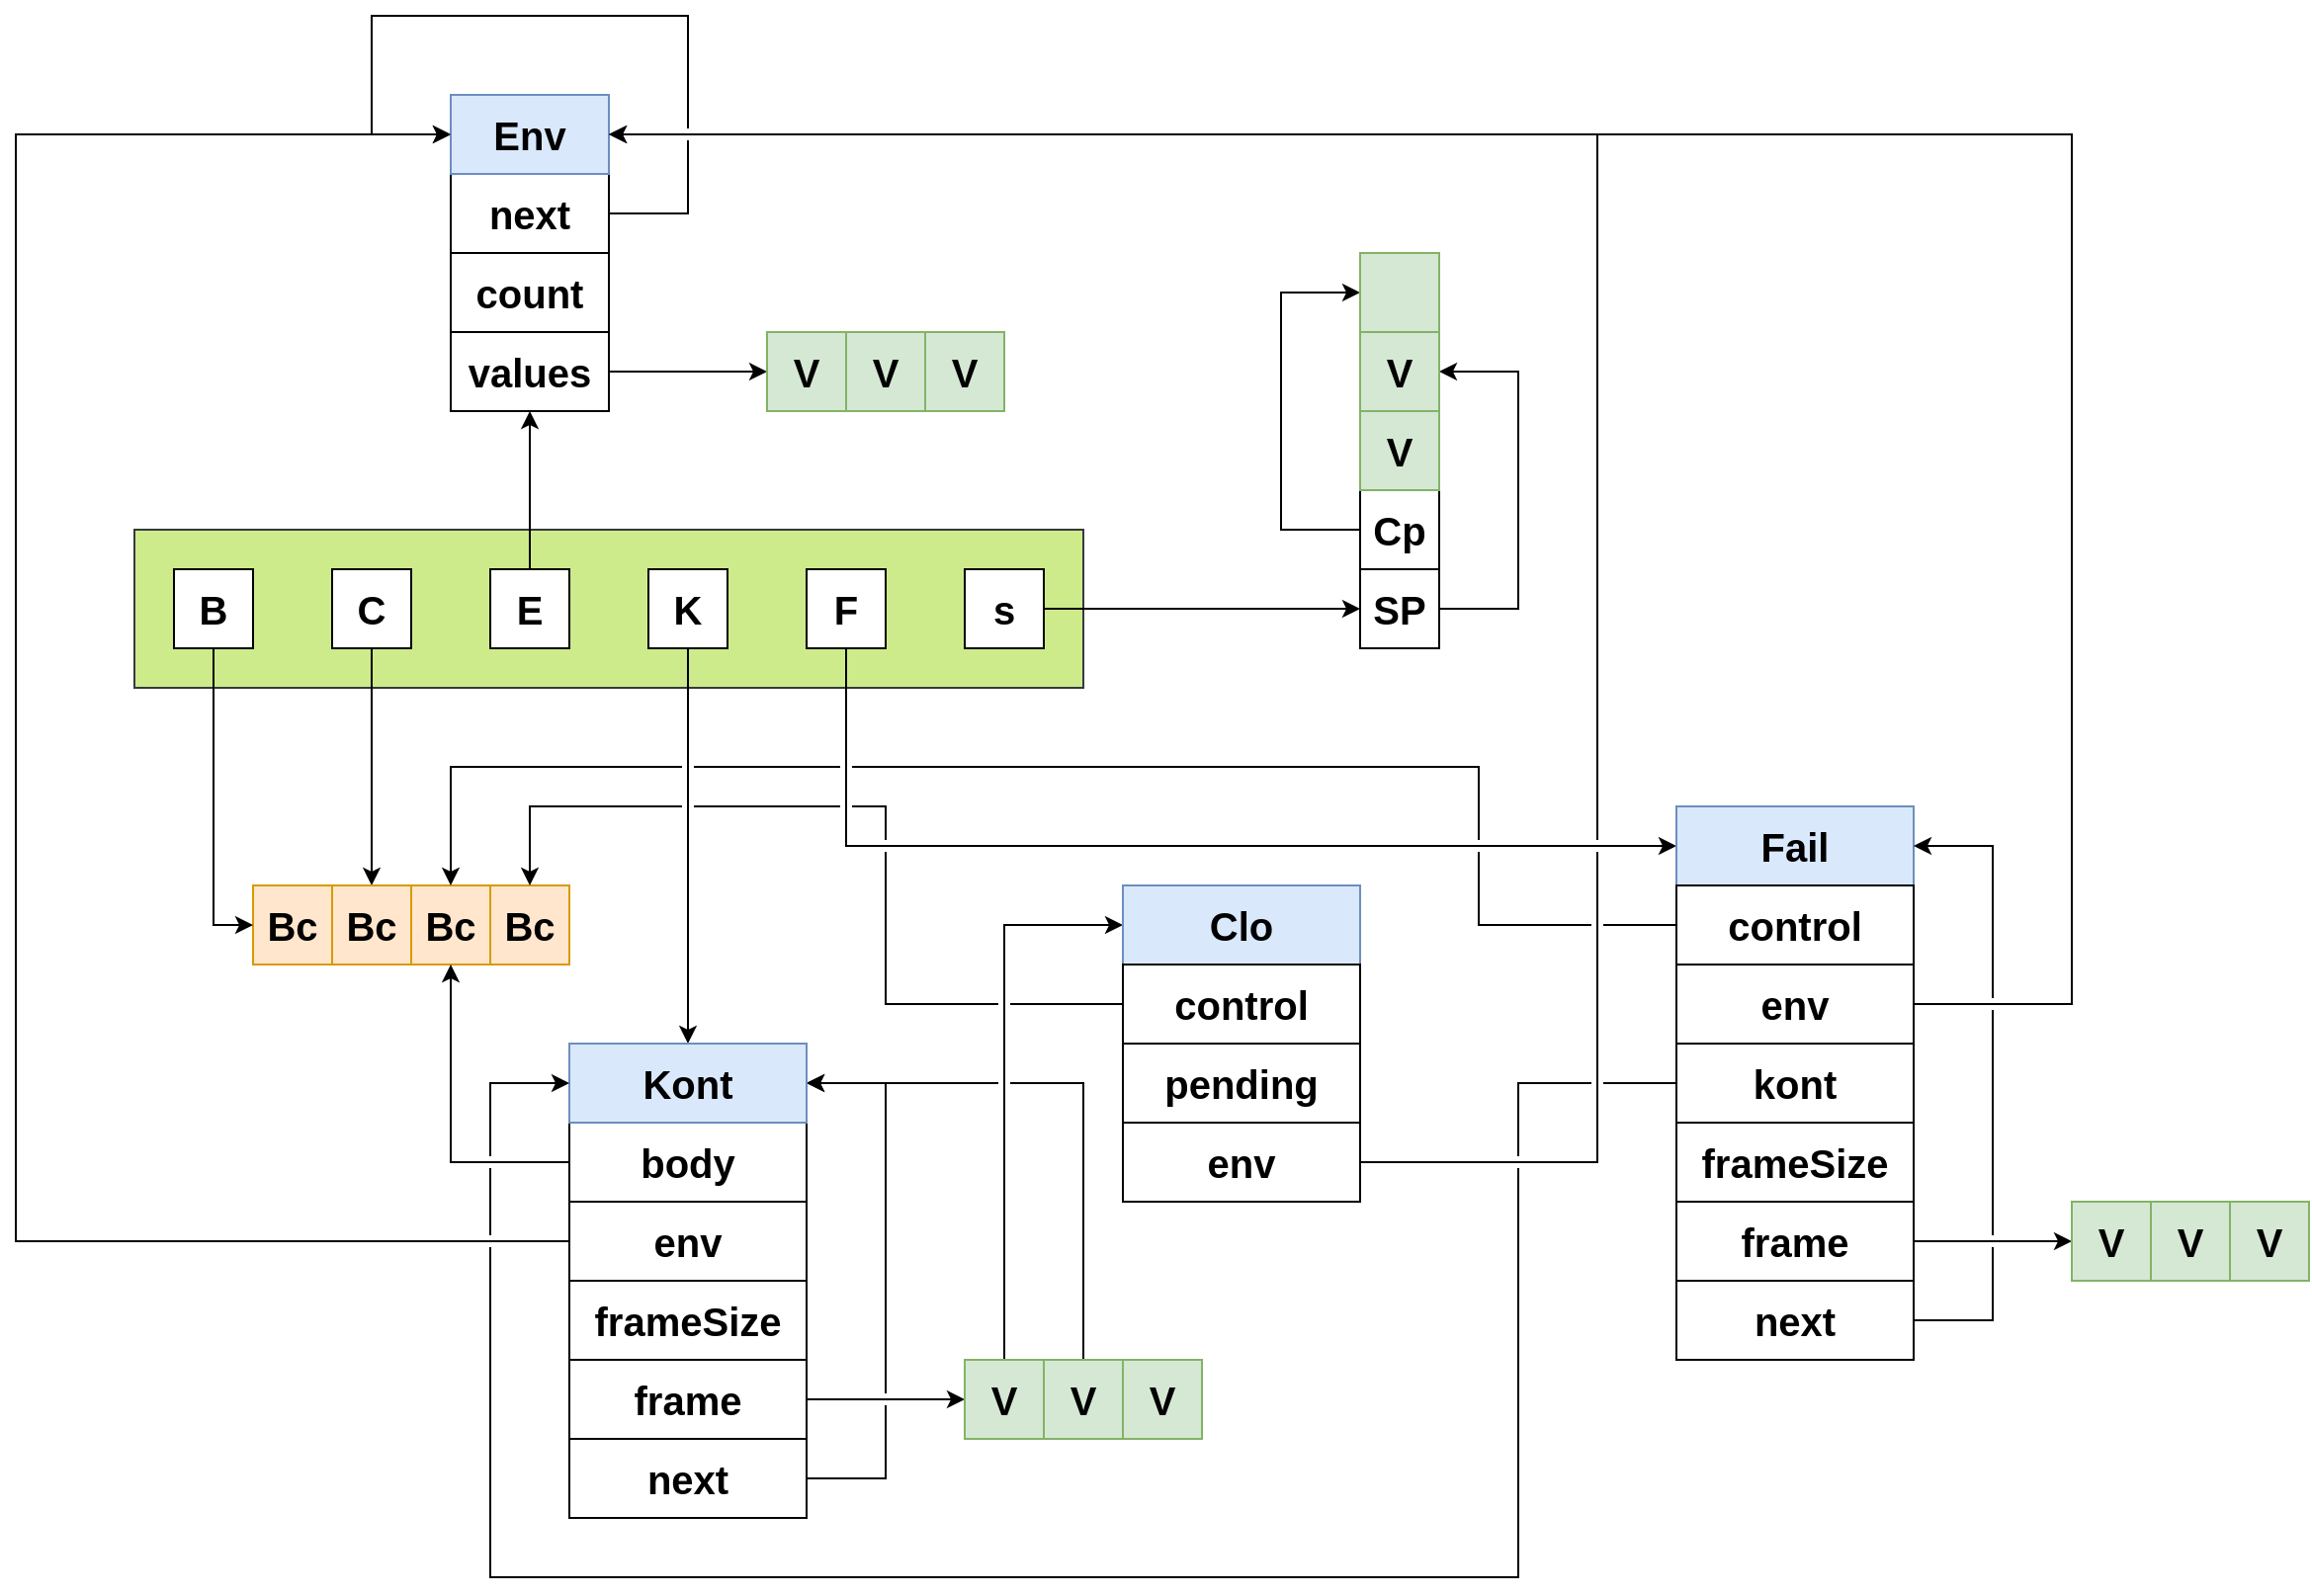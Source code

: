 <mxfile version="21.6.5" type="device">
  <diagram name="Page-1" id="ECIJvWzlY84aXGxSbPBC">
    <mxGraphModel dx="2269" dy="1577" grid="1" gridSize="10" guides="1" tooltips="1" connect="1" arrows="1" fold="1" page="0" pageScale="1" pageWidth="827" pageHeight="1169" math="0" shadow="0">
      <root>
        <mxCell id="0" />
        <mxCell id="1" parent="0" />
        <mxCell id="KCs7AsWhaccvv9OLQSEz-1" value="" style="rounded=0;whiteSpace=wrap;html=1;fillColor=#cdeb8b;strokeColor=#36393d;" parent="1" vertex="1">
          <mxGeometry x="20" y="180" width="480" height="80" as="geometry" />
        </mxCell>
        <mxCell id="KCs7AsWhaccvv9OLQSEz-12" style="edgeStyle=orthogonalEdgeStyle;rounded=0;orthogonalLoop=1;jettySize=auto;html=1;entryX=0.5;entryY=0;entryDx=0;entryDy=0;" parent="1" source="KCs7AsWhaccvv9OLQSEz-2" target="KCs7AsWhaccvv9OLQSEz-8" edge="1">
          <mxGeometry relative="1" as="geometry" />
        </mxCell>
        <mxCell id="KCs7AsWhaccvv9OLQSEz-2" value="C" style="rounded=0;whiteSpace=wrap;html=1;fontStyle=1;fontSize=20;" parent="1" vertex="1">
          <mxGeometry x="120" y="200" width="40" height="40" as="geometry" />
        </mxCell>
        <mxCell id="lyLFaOXSDWbJTSV2NZWl-9" style="edgeStyle=orthogonalEdgeStyle;rounded=0;orthogonalLoop=1;jettySize=auto;html=1;entryX=0.5;entryY=0;entryDx=0;entryDy=0;" edge="1" parent="1" source="KCs7AsWhaccvv9OLQSEz-3" target="lyLFaOXSDWbJTSV2NZWl-7">
          <mxGeometry relative="1" as="geometry" />
        </mxCell>
        <mxCell id="KCs7AsWhaccvv9OLQSEz-3" value="K" style="rounded=0;whiteSpace=wrap;html=1;fontStyle=1;fontSize=20;" parent="1" vertex="1">
          <mxGeometry x="280" y="200" width="40" height="40" as="geometry" />
        </mxCell>
        <mxCell id="KCs7AsWhaccvv9OLQSEz-32" style="edgeStyle=orthogonalEdgeStyle;rounded=0;orthogonalLoop=1;jettySize=auto;html=1;entryX=0.5;entryY=1;entryDx=0;entryDy=0;" parent="1" source="KCs7AsWhaccvv9OLQSEz-4" target="KCs7AsWhaccvv9OLQSEz-27" edge="1">
          <mxGeometry relative="1" as="geometry" />
        </mxCell>
        <mxCell id="KCs7AsWhaccvv9OLQSEz-4" value="E" style="rounded=0;whiteSpace=wrap;html=1;fontStyle=1;fontSize=20;" parent="1" vertex="1">
          <mxGeometry x="200" y="200" width="40" height="40" as="geometry" />
        </mxCell>
        <mxCell id="lyLFaOXSDWbJTSV2NZWl-17" style="edgeStyle=orthogonalEdgeStyle;rounded=0;orthogonalLoop=1;jettySize=auto;html=1;entryX=0;entryY=0.5;entryDx=0;entryDy=0;" edge="1" parent="1" source="KCs7AsWhaccvv9OLQSEz-6" target="lyLFaOXSDWbJTSV2NZWl-16">
          <mxGeometry relative="1" as="geometry">
            <Array as="points">
              <mxPoint x="380" y="340" />
            </Array>
          </mxGeometry>
        </mxCell>
        <mxCell id="KCs7AsWhaccvv9OLQSEz-6" value="F" style="rounded=0;whiteSpace=wrap;html=1;fontStyle=1;fontSize=20;" parent="1" vertex="1">
          <mxGeometry x="360" y="200" width="40" height="40" as="geometry" />
        </mxCell>
        <mxCell id="KCs7AsWhaccvv9OLQSEz-18" style="edgeStyle=orthogonalEdgeStyle;rounded=0;orthogonalLoop=1;jettySize=auto;html=1;entryX=0;entryY=0.5;entryDx=0;entryDy=0;" parent="1" source="KCs7AsWhaccvv9OLQSEz-7" target="KCs7AsWhaccvv9OLQSEz-13" edge="1">
          <mxGeometry relative="1" as="geometry" />
        </mxCell>
        <mxCell id="KCs7AsWhaccvv9OLQSEz-7" value="s" style="rounded=0;whiteSpace=wrap;html=1;fontStyle=1;fontSize=20;" parent="1" vertex="1">
          <mxGeometry x="440" y="200" width="40" height="40" as="geometry" />
        </mxCell>
        <mxCell id="KCs7AsWhaccvv9OLQSEz-8" value="Bc" style="rounded=0;whiteSpace=wrap;html=1;fontStyle=1;fontSize=20;fillColor=#ffe6cc;strokeColor=#d79b00;" parent="1" vertex="1">
          <mxGeometry x="120" y="360" width="40" height="40" as="geometry" />
        </mxCell>
        <mxCell id="KCs7AsWhaccvv9OLQSEz-9" value="Bc" style="rounded=0;whiteSpace=wrap;html=1;fontStyle=1;fontSize=20;fillColor=#ffe6cc;strokeColor=#d79b00;" parent="1" vertex="1">
          <mxGeometry x="160" y="360" width="40" height="40" as="geometry" />
        </mxCell>
        <mxCell id="KCs7AsWhaccvv9OLQSEz-10" value="Bc" style="rounded=0;whiteSpace=wrap;html=1;fontStyle=1;fontSize=20;fillColor=#ffe6cc;strokeColor=#d79b00;" parent="1" vertex="1">
          <mxGeometry x="80" y="360" width="40" height="40" as="geometry" />
        </mxCell>
        <mxCell id="KCs7AsWhaccvv9OLQSEz-11" value="Bc" style="rounded=0;whiteSpace=wrap;html=1;fontStyle=1;fontSize=20;fillColor=#ffe6cc;strokeColor=#d79b00;" parent="1" vertex="1">
          <mxGeometry x="200" y="360" width="40" height="40" as="geometry" />
        </mxCell>
        <mxCell id="KCs7AsWhaccvv9OLQSEz-17" style="edgeStyle=orthogonalEdgeStyle;rounded=0;orthogonalLoop=1;jettySize=auto;html=1;entryX=1;entryY=0.5;entryDx=0;entryDy=0;" parent="1" source="KCs7AsWhaccvv9OLQSEz-13" target="KCs7AsWhaccvv9OLQSEz-16" edge="1">
          <mxGeometry relative="1" as="geometry">
            <Array as="points">
              <mxPoint x="720" y="220" />
              <mxPoint x="720" y="100" />
            </Array>
          </mxGeometry>
        </mxCell>
        <mxCell id="KCs7AsWhaccvv9OLQSEz-13" value="SP" style="rounded=0;whiteSpace=wrap;html=1;fontStyle=1;fontSize=20;" parent="1" vertex="1">
          <mxGeometry x="640" y="200" width="40" height="40" as="geometry" />
        </mxCell>
        <mxCell id="KCs7AsWhaccvv9OLQSEz-20" style="edgeStyle=orthogonalEdgeStyle;rounded=0;orthogonalLoop=1;jettySize=auto;html=1;entryX=0;entryY=0.5;entryDx=0;entryDy=0;" parent="1" source="KCs7AsWhaccvv9OLQSEz-14" target="KCs7AsWhaccvv9OLQSEz-19" edge="1">
          <mxGeometry relative="1" as="geometry">
            <Array as="points">
              <mxPoint x="600" y="180" />
              <mxPoint x="600" y="60" />
            </Array>
          </mxGeometry>
        </mxCell>
        <mxCell id="KCs7AsWhaccvv9OLQSEz-14" value="Cp" style="rounded=0;whiteSpace=wrap;html=1;fontStyle=1;fontSize=20;" parent="1" vertex="1">
          <mxGeometry x="640" y="160" width="40" height="40" as="geometry" />
        </mxCell>
        <mxCell id="KCs7AsWhaccvv9OLQSEz-15" value="V" style="rounded=0;whiteSpace=wrap;html=1;fontStyle=1;fontSize=20;fillColor=#d5e8d4;strokeColor=#82b366;" parent="1" vertex="1">
          <mxGeometry x="640" y="120" width="40" height="40" as="geometry" />
        </mxCell>
        <mxCell id="KCs7AsWhaccvv9OLQSEz-16" value="V" style="rounded=0;whiteSpace=wrap;html=1;fontStyle=1;fontSize=20;fillColor=#d5e8d4;strokeColor=#82b366;" parent="1" vertex="1">
          <mxGeometry x="640" y="80" width="40" height="40" as="geometry" />
        </mxCell>
        <mxCell id="KCs7AsWhaccvv9OLQSEz-19" value="" style="rounded=0;whiteSpace=wrap;html=1;fontStyle=1;fontSize=20;fillColor=#d5e8d4;strokeColor=#82b366;" parent="1" vertex="1">
          <mxGeometry x="640" y="40" width="40" height="40" as="geometry" />
        </mxCell>
        <mxCell id="KCs7AsWhaccvv9OLQSEz-22" style="edgeStyle=orthogonalEdgeStyle;rounded=0;orthogonalLoop=1;jettySize=auto;html=1;entryX=0;entryY=0.5;entryDx=0;entryDy=0;" parent="1" source="KCs7AsWhaccvv9OLQSEz-21" target="KCs7AsWhaccvv9OLQSEz-10" edge="1">
          <mxGeometry relative="1" as="geometry" />
        </mxCell>
        <mxCell id="KCs7AsWhaccvv9OLQSEz-21" value="B" style="rounded=0;whiteSpace=wrap;html=1;fontStyle=1;fontSize=20;" parent="1" vertex="1">
          <mxGeometry x="40" y="200" width="40" height="40" as="geometry" />
        </mxCell>
        <mxCell id="KCs7AsWhaccvv9OLQSEz-24" value="next" style="rounded=0;whiteSpace=wrap;html=1;fontStyle=1;fontSize=20;" parent="1" vertex="1">
          <mxGeometry x="180" width="80" height="40" as="geometry" />
        </mxCell>
        <mxCell id="KCs7AsWhaccvv9OLQSEz-26" value="count" style="rounded=0;whiteSpace=wrap;html=1;fontStyle=1;fontSize=20;" parent="1" vertex="1">
          <mxGeometry x="180" y="40" width="80" height="40" as="geometry" />
        </mxCell>
        <mxCell id="KCs7AsWhaccvv9OLQSEz-31" style="edgeStyle=orthogonalEdgeStyle;rounded=0;orthogonalLoop=1;jettySize=auto;html=1;entryX=0;entryY=0.5;entryDx=0;entryDy=0;" parent="1" source="KCs7AsWhaccvv9OLQSEz-27" target="KCs7AsWhaccvv9OLQSEz-28" edge="1">
          <mxGeometry relative="1" as="geometry" />
        </mxCell>
        <mxCell id="KCs7AsWhaccvv9OLQSEz-27" value="values" style="rounded=0;whiteSpace=wrap;html=1;fontStyle=1;fontSize=20;" parent="1" vertex="1">
          <mxGeometry x="180" y="80" width="80" height="40" as="geometry" />
        </mxCell>
        <mxCell id="KCs7AsWhaccvv9OLQSEz-28" value="V" style="rounded=0;whiteSpace=wrap;html=1;fontStyle=1;fontSize=20;fillColor=#d5e8d4;strokeColor=#82b366;" parent="1" vertex="1">
          <mxGeometry x="340" y="80" width="40" height="40" as="geometry" />
        </mxCell>
        <mxCell id="KCs7AsWhaccvv9OLQSEz-29" value="V" style="rounded=0;whiteSpace=wrap;html=1;fontStyle=1;fontSize=20;fillColor=#d5e8d4;strokeColor=#82b366;" parent="1" vertex="1">
          <mxGeometry x="380" y="80" width="40" height="40" as="geometry" />
        </mxCell>
        <mxCell id="KCs7AsWhaccvv9OLQSEz-30" value="V" style="rounded=0;whiteSpace=wrap;html=1;fontStyle=1;fontSize=20;fillColor=#d5e8d4;strokeColor=#82b366;" parent="1" vertex="1">
          <mxGeometry x="420" y="80" width="40" height="40" as="geometry" />
        </mxCell>
        <mxCell id="KCs7AsWhaccvv9OLQSEz-34" style="edgeStyle=orthogonalEdgeStyle;rounded=0;orthogonalLoop=1;jettySize=auto;html=1;entryX=0.5;entryY=1;entryDx=0;entryDy=0;" parent="1" source="KCs7AsWhaccvv9OLQSEz-33" target="KCs7AsWhaccvv9OLQSEz-9" edge="1">
          <mxGeometry relative="1" as="geometry" />
        </mxCell>
        <mxCell id="KCs7AsWhaccvv9OLQSEz-33" value="body" style="rounded=0;whiteSpace=wrap;html=1;fontStyle=1;fontSize=20;" parent="1" vertex="1">
          <mxGeometry x="240" y="480" width="120" height="40" as="geometry" />
        </mxCell>
        <mxCell id="KCs7AsWhaccvv9OLQSEz-37" style="edgeStyle=orthogonalEdgeStyle;rounded=0;orthogonalLoop=1;jettySize=auto;html=1;entryX=0;entryY=0.5;entryDx=0;entryDy=0;" parent="1" source="KCs7AsWhaccvv9OLQSEz-36" target="lyLFaOXSDWbJTSV2NZWl-6" edge="1">
          <mxGeometry relative="1" as="geometry">
            <Array as="points">
              <mxPoint x="-40" y="540" />
              <mxPoint x="-40" y="-20" />
            </Array>
          </mxGeometry>
        </mxCell>
        <mxCell id="KCs7AsWhaccvv9OLQSEz-36" value="env" style="rounded=0;whiteSpace=wrap;html=1;fontStyle=1;fontSize=20;" parent="1" vertex="1">
          <mxGeometry x="240" y="520" width="120" height="40" as="geometry" />
        </mxCell>
        <mxCell id="KCs7AsWhaccvv9OLQSEz-38" value="frameSize" style="rounded=0;whiteSpace=wrap;html=1;fontStyle=1;fontSize=20;" parent="1" vertex="1">
          <mxGeometry x="240" y="560" width="120" height="40" as="geometry" />
        </mxCell>
        <mxCell id="lyLFaOXSDWbJTSV2NZWl-4" style="edgeStyle=orthogonalEdgeStyle;rounded=0;orthogonalLoop=1;jettySize=auto;html=1;entryX=0;entryY=0.5;entryDx=0;entryDy=0;" edge="1" parent="1" source="KCs7AsWhaccvv9OLQSEz-39" target="lyLFaOXSDWbJTSV2NZWl-1">
          <mxGeometry relative="1" as="geometry" />
        </mxCell>
        <mxCell id="KCs7AsWhaccvv9OLQSEz-39" value="frame" style="rounded=0;whiteSpace=wrap;html=1;fontStyle=1;fontSize=20;" parent="1" vertex="1">
          <mxGeometry x="240" y="600" width="120" height="40" as="geometry" />
        </mxCell>
        <mxCell id="lyLFaOXSDWbJTSV2NZWl-5" style="edgeStyle=orthogonalEdgeStyle;rounded=0;orthogonalLoop=1;jettySize=auto;html=1;entryX=1;entryY=0.5;entryDx=0;entryDy=0;jumpStyle=gap;" edge="1" parent="1" source="KCs7AsWhaccvv9OLQSEz-40" target="lyLFaOXSDWbJTSV2NZWl-7">
          <mxGeometry relative="1" as="geometry">
            <Array as="points">
              <mxPoint x="400" y="660" />
              <mxPoint x="400" y="460" />
            </Array>
          </mxGeometry>
        </mxCell>
        <mxCell id="KCs7AsWhaccvv9OLQSEz-40" value="next" style="rounded=0;whiteSpace=wrap;html=1;fontStyle=1;fontSize=20;" parent="1" vertex="1">
          <mxGeometry x="240" y="640" width="120" height="40" as="geometry" />
        </mxCell>
        <mxCell id="lyLFaOXSDWbJTSV2NZWl-32" style="edgeStyle=orthogonalEdgeStyle;rounded=0;orthogonalLoop=1;jettySize=auto;html=1;entryX=0;entryY=0.5;entryDx=0;entryDy=0;" edge="1" parent="1" source="lyLFaOXSDWbJTSV2NZWl-1" target="lyLFaOXSDWbJTSV2NZWl-10">
          <mxGeometry relative="1" as="geometry">
            <Array as="points">
              <mxPoint x="460" y="380" />
            </Array>
          </mxGeometry>
        </mxCell>
        <mxCell id="lyLFaOXSDWbJTSV2NZWl-1" value="V" style="rounded=0;whiteSpace=wrap;html=1;fontStyle=1;fontSize=20;fillColor=#d5e8d4;strokeColor=#82b366;" vertex="1" parent="1">
          <mxGeometry x="440" y="600" width="40" height="40" as="geometry" />
        </mxCell>
        <mxCell id="lyLFaOXSDWbJTSV2NZWl-33" style="edgeStyle=orthogonalEdgeStyle;rounded=0;orthogonalLoop=1;jettySize=auto;html=1;entryX=1;entryY=0.5;entryDx=0;entryDy=0;jumpStyle=gap;" edge="1" parent="1" source="lyLFaOXSDWbJTSV2NZWl-2" target="lyLFaOXSDWbJTSV2NZWl-7">
          <mxGeometry relative="1" as="geometry">
            <Array as="points">
              <mxPoint x="500" y="460" />
            </Array>
          </mxGeometry>
        </mxCell>
        <mxCell id="lyLFaOXSDWbJTSV2NZWl-2" value="V" style="rounded=0;whiteSpace=wrap;html=1;fontStyle=1;fontSize=20;fillColor=#d5e8d4;strokeColor=#82b366;" vertex="1" parent="1">
          <mxGeometry x="480" y="600" width="40" height="40" as="geometry" />
        </mxCell>
        <mxCell id="lyLFaOXSDWbJTSV2NZWl-3" value="V" style="rounded=0;whiteSpace=wrap;html=1;fontStyle=1;fontSize=20;fillColor=#d5e8d4;strokeColor=#82b366;" vertex="1" parent="1">
          <mxGeometry x="520" y="600" width="40" height="40" as="geometry" />
        </mxCell>
        <mxCell id="lyLFaOXSDWbJTSV2NZWl-6" value="Env" style="rounded=0;whiteSpace=wrap;html=1;fontStyle=1;fontSize=20;fillColor=#dae8fc;strokeColor=#6c8ebf;" vertex="1" parent="1">
          <mxGeometry x="180" y="-40" width="80" height="40" as="geometry" />
        </mxCell>
        <mxCell id="lyLFaOXSDWbJTSV2NZWl-7" value="Kont" style="rounded=0;whiteSpace=wrap;html=1;fontStyle=1;fontSize=20;fillColor=#dae8fc;strokeColor=#6c8ebf;" vertex="1" parent="1">
          <mxGeometry x="240" y="440" width="120" height="40" as="geometry" />
        </mxCell>
        <mxCell id="lyLFaOXSDWbJTSV2NZWl-10" value="Clo" style="rounded=0;whiteSpace=wrap;html=1;fontStyle=1;fontSize=20;fillColor=#dae8fc;strokeColor=#6c8ebf;" vertex="1" parent="1">
          <mxGeometry x="520" y="360" width="120" height="40" as="geometry" />
        </mxCell>
        <mxCell id="lyLFaOXSDWbJTSV2NZWl-12" style="edgeStyle=orthogonalEdgeStyle;rounded=0;orthogonalLoop=1;jettySize=auto;html=1;entryX=0.5;entryY=0;entryDx=0;entryDy=0;jumpStyle=gap;" edge="1" parent="1" source="lyLFaOXSDWbJTSV2NZWl-11" target="KCs7AsWhaccvv9OLQSEz-11">
          <mxGeometry relative="1" as="geometry">
            <Array as="points">
              <mxPoint x="400" y="420" />
              <mxPoint x="400" y="320" />
              <mxPoint x="220" y="320" />
            </Array>
          </mxGeometry>
        </mxCell>
        <mxCell id="lyLFaOXSDWbJTSV2NZWl-11" value="control" style="rounded=0;whiteSpace=wrap;html=1;fontStyle=1;fontSize=20;" vertex="1" parent="1">
          <mxGeometry x="520" y="400" width="120" height="40" as="geometry" />
        </mxCell>
        <mxCell id="lyLFaOXSDWbJTSV2NZWl-13" value="pending" style="rounded=0;whiteSpace=wrap;html=1;fontStyle=1;fontSize=20;" vertex="1" parent="1">
          <mxGeometry x="520" y="440" width="120" height="40" as="geometry" />
        </mxCell>
        <mxCell id="lyLFaOXSDWbJTSV2NZWl-15" style="edgeStyle=orthogonalEdgeStyle;rounded=0;orthogonalLoop=1;jettySize=auto;html=1;entryX=1;entryY=0.5;entryDx=0;entryDy=0;jumpStyle=gap;" edge="1" parent="1" source="lyLFaOXSDWbJTSV2NZWl-14" target="lyLFaOXSDWbJTSV2NZWl-6">
          <mxGeometry relative="1" as="geometry">
            <Array as="points">
              <mxPoint x="760" y="500" />
              <mxPoint x="760" y="-20" />
            </Array>
          </mxGeometry>
        </mxCell>
        <mxCell id="lyLFaOXSDWbJTSV2NZWl-14" value="env" style="rounded=0;whiteSpace=wrap;html=1;fontStyle=1;fontSize=20;" vertex="1" parent="1">
          <mxGeometry x="520" y="480" width="120" height="40" as="geometry" />
        </mxCell>
        <mxCell id="lyLFaOXSDWbJTSV2NZWl-16" value="Fail" style="rounded=0;whiteSpace=wrap;html=1;fontStyle=1;fontSize=20;fillColor=#dae8fc;strokeColor=#6c8ebf;" vertex="1" parent="1">
          <mxGeometry x="800" y="320" width="120" height="40" as="geometry" />
        </mxCell>
        <mxCell id="lyLFaOXSDWbJTSV2NZWl-19" style="edgeStyle=orthogonalEdgeStyle;rounded=0;orthogonalLoop=1;jettySize=auto;html=1;entryX=0.5;entryY=0;entryDx=0;entryDy=0;jumpStyle=gap;" edge="1" parent="1" source="lyLFaOXSDWbJTSV2NZWl-18" target="KCs7AsWhaccvv9OLQSEz-9">
          <mxGeometry relative="1" as="geometry">
            <Array as="points">
              <mxPoint x="700" y="380" />
              <mxPoint x="700" y="300" />
              <mxPoint x="180" y="300" />
            </Array>
          </mxGeometry>
        </mxCell>
        <mxCell id="lyLFaOXSDWbJTSV2NZWl-18" value="control" style="rounded=0;whiteSpace=wrap;html=1;fontStyle=1;fontSize=20;" vertex="1" parent="1">
          <mxGeometry x="800" y="360" width="120" height="40" as="geometry" />
        </mxCell>
        <mxCell id="lyLFaOXSDWbJTSV2NZWl-21" style="edgeStyle=orthogonalEdgeStyle;rounded=0;orthogonalLoop=1;jettySize=auto;html=1;entryX=1;entryY=0.5;entryDx=0;entryDy=0;" edge="1" parent="1" source="lyLFaOXSDWbJTSV2NZWl-20" target="lyLFaOXSDWbJTSV2NZWl-6">
          <mxGeometry relative="1" as="geometry">
            <Array as="points">
              <mxPoint x="1000" y="420" />
              <mxPoint x="1000" y="-20" />
            </Array>
          </mxGeometry>
        </mxCell>
        <mxCell id="lyLFaOXSDWbJTSV2NZWl-20" value="env" style="rounded=0;whiteSpace=wrap;html=1;fontStyle=1;fontSize=20;" vertex="1" parent="1">
          <mxGeometry x="800" y="400" width="120" height="40" as="geometry" />
        </mxCell>
        <mxCell id="lyLFaOXSDWbJTSV2NZWl-23" style="edgeStyle=orthogonalEdgeStyle;rounded=0;orthogonalLoop=1;jettySize=auto;html=1;entryX=0;entryY=0.5;entryDx=0;entryDy=0;jumpStyle=gap;" edge="1" parent="1" source="lyLFaOXSDWbJTSV2NZWl-22" target="lyLFaOXSDWbJTSV2NZWl-7">
          <mxGeometry relative="1" as="geometry">
            <Array as="points">
              <mxPoint x="720" y="460" />
              <mxPoint x="720" y="710" />
              <mxPoint x="200" y="710" />
              <mxPoint x="200" y="460" />
            </Array>
          </mxGeometry>
        </mxCell>
        <mxCell id="lyLFaOXSDWbJTSV2NZWl-22" value="kont" style="rounded=0;whiteSpace=wrap;html=1;fontStyle=1;fontSize=20;" vertex="1" parent="1">
          <mxGeometry x="800" y="440" width="120" height="40" as="geometry" />
        </mxCell>
        <mxCell id="lyLFaOXSDWbJTSV2NZWl-24" value="frameSize" style="rounded=0;whiteSpace=wrap;html=1;fontStyle=1;fontSize=20;" vertex="1" parent="1">
          <mxGeometry x="800" y="480" width="120" height="40" as="geometry" />
        </mxCell>
        <mxCell id="lyLFaOXSDWbJTSV2NZWl-29" style="edgeStyle=orthogonalEdgeStyle;rounded=0;orthogonalLoop=1;jettySize=auto;html=1;entryX=0;entryY=0.5;entryDx=0;entryDy=0;" edge="1" parent="1" source="lyLFaOXSDWbJTSV2NZWl-25" target="lyLFaOXSDWbJTSV2NZWl-26">
          <mxGeometry relative="1" as="geometry" />
        </mxCell>
        <mxCell id="lyLFaOXSDWbJTSV2NZWl-25" value="frame" style="rounded=0;whiteSpace=wrap;html=1;fontStyle=1;fontSize=20;" vertex="1" parent="1">
          <mxGeometry x="800" y="520" width="120" height="40" as="geometry" />
        </mxCell>
        <mxCell id="lyLFaOXSDWbJTSV2NZWl-26" value="V" style="rounded=0;whiteSpace=wrap;html=1;fontStyle=1;fontSize=20;fillColor=#d5e8d4;strokeColor=#82b366;" vertex="1" parent="1">
          <mxGeometry x="1000" y="520" width="40" height="40" as="geometry" />
        </mxCell>
        <mxCell id="lyLFaOXSDWbJTSV2NZWl-27" value="V" style="rounded=0;whiteSpace=wrap;html=1;fontStyle=1;fontSize=20;fillColor=#d5e8d4;strokeColor=#82b366;" vertex="1" parent="1">
          <mxGeometry x="1040" y="520" width="40" height="40" as="geometry" />
        </mxCell>
        <mxCell id="lyLFaOXSDWbJTSV2NZWl-28" value="V" style="rounded=0;whiteSpace=wrap;html=1;fontStyle=1;fontSize=20;fillColor=#d5e8d4;strokeColor=#82b366;" vertex="1" parent="1">
          <mxGeometry x="1080" y="520" width="40" height="40" as="geometry" />
        </mxCell>
        <mxCell id="lyLFaOXSDWbJTSV2NZWl-31" style="edgeStyle=orthogonalEdgeStyle;rounded=0;orthogonalLoop=1;jettySize=auto;html=1;entryX=1;entryY=0.5;entryDx=0;entryDy=0;jumpStyle=gap;" edge="1" parent="1" source="lyLFaOXSDWbJTSV2NZWl-30" target="lyLFaOXSDWbJTSV2NZWl-16">
          <mxGeometry relative="1" as="geometry">
            <Array as="points">
              <mxPoint x="960" y="580" />
              <mxPoint x="960" y="340" />
            </Array>
          </mxGeometry>
        </mxCell>
        <mxCell id="lyLFaOXSDWbJTSV2NZWl-30" value="next" style="rounded=0;whiteSpace=wrap;html=1;fontStyle=1;fontSize=20;" vertex="1" parent="1">
          <mxGeometry x="800" y="560" width="120" height="40" as="geometry" />
        </mxCell>
        <mxCell id="KCs7AsWhaccvv9OLQSEz-25" style="edgeStyle=orthogonalEdgeStyle;rounded=0;orthogonalLoop=1;jettySize=auto;html=1;entryX=0;entryY=0.5;entryDx=0;entryDy=0;jumpStyle=gap;" parent="1" source="KCs7AsWhaccvv9OLQSEz-24" target="lyLFaOXSDWbJTSV2NZWl-6" edge="1">
          <mxGeometry relative="1" as="geometry">
            <Array as="points">
              <mxPoint x="300" y="20" />
              <mxPoint x="300" y="-80" />
              <mxPoint x="140" y="-80" />
              <mxPoint x="140" y="-20" />
            </Array>
          </mxGeometry>
        </mxCell>
      </root>
    </mxGraphModel>
  </diagram>
</mxfile>
